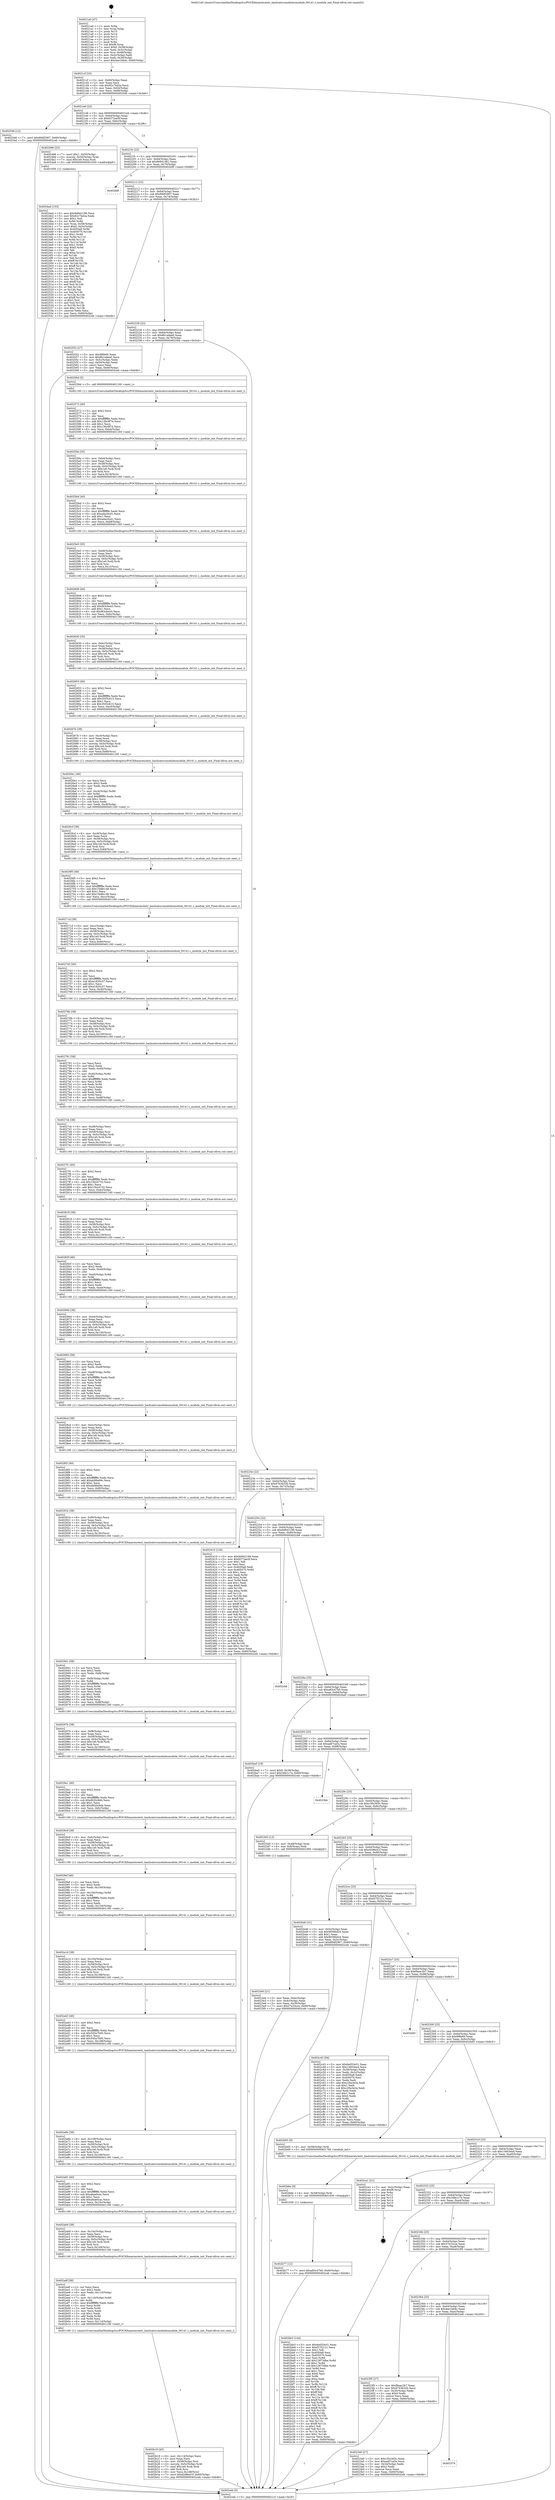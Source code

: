 digraph "0x4021a0" {
  label = "0x4021a0 (/mnt/c/Users/mathe/Desktop/tcc/POCII/binaries/extr_hashcatsrcmodulesmodule_00141.c_module_init_Final-ollvm.out::main(0))"
  labelloc = "t"
  node[shape=record]

  Entry [label="",width=0.3,height=0.3,shape=circle,fillcolor=black,style=filled]
  "0x4021cf" [label="{
     0x4021cf [23]\l
     | [instrs]\l
     &nbsp;&nbsp;0x4021cf \<+3\>: mov -0x60(%rbp),%eax\l
     &nbsp;&nbsp;0x4021d2 \<+2\>: mov %eax,%ecx\l
     &nbsp;&nbsp;0x4021d4 \<+6\>: sub $0x82c7bd2a,%ecx\l
     &nbsp;&nbsp;0x4021da \<+3\>: mov %eax,-0x64(%rbp)\l
     &nbsp;&nbsp;0x4021dd \<+3\>: mov %ecx,-0x68(%rbp)\l
     &nbsp;&nbsp;0x4021e0 \<+6\>: je 0000000000402546 \<main+0x3a6\>\l
  }"]
  "0x402546" [label="{
     0x402546 [12]\l
     | [instrs]\l
     &nbsp;&nbsp;0x402546 \<+7\>: movl $0x89df2907,-0x60(%rbp)\l
     &nbsp;&nbsp;0x40254d \<+5\>: jmp 0000000000402ceb \<main+0xb4b\>\l
  }"]
  "0x4021e6" [label="{
     0x4021e6 [22]\l
     | [instrs]\l
     &nbsp;&nbsp;0x4021e6 \<+5\>: jmp 00000000004021eb \<main+0x4b\>\l
     &nbsp;&nbsp;0x4021eb \<+3\>: mov -0x64(%rbp),%eax\l
     &nbsp;&nbsp;0x4021ee \<+5\>: sub $0x8372ee5f,%eax\l
     &nbsp;&nbsp;0x4021f3 \<+3\>: mov %eax,-0x6c(%rbp)\l
     &nbsp;&nbsp;0x4021f6 \<+6\>: je 0000000000402496 \<main+0x2f6\>\l
  }"]
  Exit [label="",width=0.3,height=0.3,shape=circle,fillcolor=black,style=filled,peripheries=2]
  "0x402496" [label="{
     0x402496 [23]\l
     | [instrs]\l
     &nbsp;&nbsp;0x402496 \<+7\>: movl $0x1,-0x50(%rbp)\l
     &nbsp;&nbsp;0x40249d \<+4\>: movslq -0x50(%rbp),%rax\l
     &nbsp;&nbsp;0x4024a1 \<+7\>: imul $0x1e0,%rax,%rdi\l
     &nbsp;&nbsp;0x4024a8 \<+5\>: call 0000000000401050 \<malloc@plt\>\l
     | [calls]\l
     &nbsp;&nbsp;0x401050 \{1\} (unknown)\l
  }"]
  "0x4021fc" [label="{
     0x4021fc [22]\l
     | [instrs]\l
     &nbsp;&nbsp;0x4021fc \<+5\>: jmp 0000000000402201 \<main+0x61\>\l
     &nbsp;&nbsp;0x402201 \<+3\>: mov -0x64(%rbp),%eax\l
     &nbsp;&nbsp;0x402204 \<+5\>: sub $0x86941481,%eax\l
     &nbsp;&nbsp;0x402209 \<+3\>: mov %eax,-0x70(%rbp)\l
     &nbsp;&nbsp;0x40220c \<+6\>: je 0000000000402b8f \<main+0x9ef\>\l
  }"]
  "0x402b77" [label="{
     0x402b77 [12]\l
     | [instrs]\l
     &nbsp;&nbsp;0x402b77 \<+7\>: movl $0xa83c47b0,-0x60(%rbp)\l
     &nbsp;&nbsp;0x402b7e \<+5\>: jmp 0000000000402ceb \<main+0xb4b\>\l
  }"]
  "0x402b8f" [label="{
     0x402b8f\l
  }", style=dashed]
  "0x402212" [label="{
     0x402212 [22]\l
     | [instrs]\l
     &nbsp;&nbsp;0x402212 \<+5\>: jmp 0000000000402217 \<main+0x77\>\l
     &nbsp;&nbsp;0x402217 \<+3\>: mov -0x64(%rbp),%eax\l
     &nbsp;&nbsp;0x40221a \<+5\>: sub $0x89df2907,%eax\l
     &nbsp;&nbsp;0x40221f \<+3\>: mov %eax,-0x74(%rbp)\l
     &nbsp;&nbsp;0x402222 \<+6\>: je 0000000000402552 \<main+0x3b2\>\l
  }"]
  "0x402b6e" [label="{
     0x402b6e [9]\l
     | [instrs]\l
     &nbsp;&nbsp;0x402b6e \<+4\>: mov -0x58(%rbp),%rdi\l
     &nbsp;&nbsp;0x402b72 \<+5\>: call 0000000000401030 \<free@plt\>\l
     | [calls]\l
     &nbsp;&nbsp;0x401030 \{1\} (unknown)\l
  }"]
  "0x402552" [label="{
     0x402552 [27]\l
     | [instrs]\l
     &nbsp;&nbsp;0x402552 \<+5\>: mov $0x9f6b60,%eax\l
     &nbsp;&nbsp;0x402557 \<+5\>: mov $0x8b1edee6,%ecx\l
     &nbsp;&nbsp;0x40255c \<+3\>: mov -0x5c(%rbp),%edx\l
     &nbsp;&nbsp;0x40255f \<+3\>: cmp -0x50(%rbp),%edx\l
     &nbsp;&nbsp;0x402562 \<+3\>: cmovl %ecx,%eax\l
     &nbsp;&nbsp;0x402565 \<+3\>: mov %eax,-0x60(%rbp)\l
     &nbsp;&nbsp;0x402568 \<+5\>: jmp 0000000000402ceb \<main+0xb4b\>\l
  }"]
  "0x402228" [label="{
     0x402228 [22]\l
     | [instrs]\l
     &nbsp;&nbsp;0x402228 \<+5\>: jmp 000000000040222d \<main+0x8d\>\l
     &nbsp;&nbsp;0x40222d \<+3\>: mov -0x64(%rbp),%eax\l
     &nbsp;&nbsp;0x402230 \<+5\>: sub $0x8b1edee6,%eax\l
     &nbsp;&nbsp;0x402235 \<+3\>: mov %eax,-0x78(%rbp)\l
     &nbsp;&nbsp;0x402238 \<+6\>: je 000000000040256d \<main+0x3cd\>\l
  }"]
  "0x402b19" [label="{
     0x402b19 [45]\l
     | [instrs]\l
     &nbsp;&nbsp;0x402b19 \<+6\>: mov -0x114(%rbp),%ecx\l
     &nbsp;&nbsp;0x402b1f \<+3\>: imul %eax,%ecx\l
     &nbsp;&nbsp;0x402b22 \<+4\>: mov -0x58(%rbp),%rsi\l
     &nbsp;&nbsp;0x402b26 \<+4\>: movslq -0x5c(%rbp),%rdi\l
     &nbsp;&nbsp;0x402b2a \<+7\>: imul $0x1e0,%rdi,%rdi\l
     &nbsp;&nbsp;0x402b31 \<+3\>: add %rdi,%rsi\l
     &nbsp;&nbsp;0x402b34 \<+6\>: mov %ecx,0x1d8(%rsi)\l
     &nbsp;&nbsp;0x402b3a \<+7\>: movl $0xd2d8e41f,-0x60(%rbp)\l
     &nbsp;&nbsp;0x402b41 \<+5\>: jmp 0000000000402ceb \<main+0xb4b\>\l
  }"]
  "0x40256d" [label="{
     0x40256d [5]\l
     | [instrs]\l
     &nbsp;&nbsp;0x40256d \<+5\>: call 0000000000401160 \<next_i\>\l
     | [calls]\l
     &nbsp;&nbsp;0x401160 \{1\} (/mnt/c/Users/mathe/Desktop/tcc/POCII/binaries/extr_hashcatsrcmodulesmodule_00141.c_module_init_Final-ollvm.out::next_i)\l
  }"]
  "0x40223e" [label="{
     0x40223e [22]\l
     | [instrs]\l
     &nbsp;&nbsp;0x40223e \<+5\>: jmp 0000000000402243 \<main+0xa3\>\l
     &nbsp;&nbsp;0x402243 \<+3\>: mov -0x64(%rbp),%eax\l
     &nbsp;&nbsp;0x402246 \<+5\>: sub $0x9763b32b,%eax\l
     &nbsp;&nbsp;0x40224b \<+3\>: mov %eax,-0x7c(%rbp)\l
     &nbsp;&nbsp;0x40224e \<+6\>: je 0000000000402410 \<main+0x270\>\l
  }"]
  "0x402adf" [label="{
     0x402adf [58]\l
     | [instrs]\l
     &nbsp;&nbsp;0x402adf \<+2\>: xor %ecx,%ecx\l
     &nbsp;&nbsp;0x402ae1 \<+5\>: mov $0x2,%edx\l
     &nbsp;&nbsp;0x402ae6 \<+6\>: mov %edx,-0x110(%rbp)\l
     &nbsp;&nbsp;0x402aec \<+1\>: cltd\l
     &nbsp;&nbsp;0x402aed \<+7\>: mov -0x110(%rbp),%r8d\l
     &nbsp;&nbsp;0x402af4 \<+3\>: idiv %r8d\l
     &nbsp;&nbsp;0x402af7 \<+6\>: imul $0xfffffffe,%edx,%edx\l
     &nbsp;&nbsp;0x402afd \<+3\>: mov %ecx,%r9d\l
     &nbsp;&nbsp;0x402b00 \<+3\>: sub %edx,%r9d\l
     &nbsp;&nbsp;0x402b03 \<+2\>: mov %ecx,%edx\l
     &nbsp;&nbsp;0x402b05 \<+3\>: sub $0x1,%edx\l
     &nbsp;&nbsp;0x402b08 \<+3\>: add %edx,%r9d\l
     &nbsp;&nbsp;0x402b0b \<+3\>: sub %r9d,%ecx\l
     &nbsp;&nbsp;0x402b0e \<+6\>: mov %ecx,-0x114(%rbp)\l
     &nbsp;&nbsp;0x402b14 \<+5\>: call 0000000000401160 \<next_i\>\l
     | [calls]\l
     &nbsp;&nbsp;0x401160 \{1\} (/mnt/c/Users/mathe/Desktop/tcc/POCII/binaries/extr_hashcatsrcmodulesmodule_00141.c_module_init_Final-ollvm.out::next_i)\l
  }"]
  "0x402410" [label="{
     0x402410 [134]\l
     | [instrs]\l
     &nbsp;&nbsp;0x402410 \<+5\>: mov $0x9d942199,%eax\l
     &nbsp;&nbsp;0x402415 \<+5\>: mov $0x8372ee5f,%ecx\l
     &nbsp;&nbsp;0x40241a \<+2\>: mov $0x1,%dl\l
     &nbsp;&nbsp;0x40241c \<+2\>: xor %esi,%esi\l
     &nbsp;&nbsp;0x40241e \<+7\>: mov 0x4050a8,%edi\l
     &nbsp;&nbsp;0x402425 \<+8\>: mov 0x405070,%r8d\l
     &nbsp;&nbsp;0x40242d \<+3\>: sub $0x1,%esi\l
     &nbsp;&nbsp;0x402430 \<+3\>: mov %edi,%r9d\l
     &nbsp;&nbsp;0x402433 \<+3\>: add %esi,%r9d\l
     &nbsp;&nbsp;0x402436 \<+4\>: imul %r9d,%edi\l
     &nbsp;&nbsp;0x40243a \<+3\>: and $0x1,%edi\l
     &nbsp;&nbsp;0x40243d \<+3\>: cmp $0x0,%edi\l
     &nbsp;&nbsp;0x402440 \<+4\>: sete %r10b\l
     &nbsp;&nbsp;0x402444 \<+4\>: cmp $0xa,%r8d\l
     &nbsp;&nbsp;0x402448 \<+4\>: setl %r11b\l
     &nbsp;&nbsp;0x40244c \<+3\>: mov %r10b,%bl\l
     &nbsp;&nbsp;0x40244f \<+3\>: xor $0xff,%bl\l
     &nbsp;&nbsp;0x402452 \<+3\>: mov %r11b,%r14b\l
     &nbsp;&nbsp;0x402455 \<+4\>: xor $0xff,%r14b\l
     &nbsp;&nbsp;0x402459 \<+3\>: xor $0x0,%dl\l
     &nbsp;&nbsp;0x40245c \<+3\>: mov %bl,%r15b\l
     &nbsp;&nbsp;0x40245f \<+4\>: and $0x0,%r15b\l
     &nbsp;&nbsp;0x402463 \<+3\>: and %dl,%r10b\l
     &nbsp;&nbsp;0x402466 \<+3\>: mov %r14b,%r12b\l
     &nbsp;&nbsp;0x402469 \<+4\>: and $0x0,%r12b\l
     &nbsp;&nbsp;0x40246d \<+3\>: and %dl,%r11b\l
     &nbsp;&nbsp;0x402470 \<+3\>: or %r10b,%r15b\l
     &nbsp;&nbsp;0x402473 \<+3\>: or %r11b,%r12b\l
     &nbsp;&nbsp;0x402476 \<+3\>: xor %r12b,%r15b\l
     &nbsp;&nbsp;0x402479 \<+3\>: or %r14b,%bl\l
     &nbsp;&nbsp;0x40247c \<+3\>: xor $0xff,%bl\l
     &nbsp;&nbsp;0x40247f \<+3\>: or $0x0,%dl\l
     &nbsp;&nbsp;0x402482 \<+2\>: and %dl,%bl\l
     &nbsp;&nbsp;0x402484 \<+3\>: or %bl,%r15b\l
     &nbsp;&nbsp;0x402487 \<+4\>: test $0x1,%r15b\l
     &nbsp;&nbsp;0x40248b \<+3\>: cmovne %ecx,%eax\l
     &nbsp;&nbsp;0x40248e \<+3\>: mov %eax,-0x60(%rbp)\l
     &nbsp;&nbsp;0x402491 \<+5\>: jmp 0000000000402ceb \<main+0xb4b\>\l
  }"]
  "0x402254" [label="{
     0x402254 [22]\l
     | [instrs]\l
     &nbsp;&nbsp;0x402254 \<+5\>: jmp 0000000000402259 \<main+0xb9\>\l
     &nbsp;&nbsp;0x402259 \<+3\>: mov -0x64(%rbp),%eax\l
     &nbsp;&nbsp;0x40225c \<+5\>: sub $0x9d942199,%eax\l
     &nbsp;&nbsp;0x402261 \<+3\>: mov %eax,-0x80(%rbp)\l
     &nbsp;&nbsp;0x402264 \<+6\>: je 0000000000402cb6 \<main+0xb16\>\l
  }"]
  "0x402ab9" [label="{
     0x402ab9 [38]\l
     | [instrs]\l
     &nbsp;&nbsp;0x402ab9 \<+6\>: mov -0x10c(%rbp),%ecx\l
     &nbsp;&nbsp;0x402abf \<+3\>: imul %eax,%ecx\l
     &nbsp;&nbsp;0x402ac2 \<+4\>: mov -0x58(%rbp),%rsi\l
     &nbsp;&nbsp;0x402ac6 \<+4\>: movslq -0x5c(%rbp),%rdi\l
     &nbsp;&nbsp;0x402aca \<+7\>: imul $0x1e0,%rdi,%rdi\l
     &nbsp;&nbsp;0x402ad1 \<+3\>: add %rdi,%rsi\l
     &nbsp;&nbsp;0x402ad4 \<+6\>: mov %ecx,0x1d4(%rsi)\l
     &nbsp;&nbsp;0x402ada \<+5\>: call 0000000000401160 \<next_i\>\l
     | [calls]\l
     &nbsp;&nbsp;0x401160 \{1\} (/mnt/c/Users/mathe/Desktop/tcc/POCII/binaries/extr_hashcatsrcmodulesmodule_00141.c_module_init_Final-ollvm.out::next_i)\l
  }"]
  "0x402cb6" [label="{
     0x402cb6\l
  }", style=dashed]
  "0x40226a" [label="{
     0x40226a [25]\l
     | [instrs]\l
     &nbsp;&nbsp;0x40226a \<+5\>: jmp 000000000040226f \<main+0xcf\>\l
     &nbsp;&nbsp;0x40226f \<+3\>: mov -0x64(%rbp),%eax\l
     &nbsp;&nbsp;0x402272 \<+5\>: sub $0xa83c47b0,%eax\l
     &nbsp;&nbsp;0x402277 \<+6\>: mov %eax,-0x84(%rbp)\l
     &nbsp;&nbsp;0x40227d \<+6\>: je 0000000000402ba0 \<main+0xa00\>\l
  }"]
  "0x402a91" [label="{
     0x402a91 [40]\l
     | [instrs]\l
     &nbsp;&nbsp;0x402a91 \<+5\>: mov $0x2,%ecx\l
     &nbsp;&nbsp;0x402a96 \<+1\>: cltd\l
     &nbsp;&nbsp;0x402a97 \<+2\>: idiv %ecx\l
     &nbsp;&nbsp;0x402a99 \<+6\>: imul $0xfffffffe,%edx,%ecx\l
     &nbsp;&nbsp;0x402a9f \<+6\>: sub $0xa6ae0cac,%ecx\l
     &nbsp;&nbsp;0x402aa5 \<+3\>: add $0x1,%ecx\l
     &nbsp;&nbsp;0x402aa8 \<+6\>: add $0xa6ae0cac,%ecx\l
     &nbsp;&nbsp;0x402aae \<+6\>: mov %ecx,-0x10c(%rbp)\l
     &nbsp;&nbsp;0x402ab4 \<+5\>: call 0000000000401160 \<next_i\>\l
     | [calls]\l
     &nbsp;&nbsp;0x401160 \{1\} (/mnt/c/Users/mathe/Desktop/tcc/POCII/binaries/extr_hashcatsrcmodulesmodule_00141.c_module_init_Final-ollvm.out::next_i)\l
  }"]
  "0x402ba0" [label="{
     0x402ba0 [19]\l
     | [instrs]\l
     &nbsp;&nbsp;0x402ba0 \<+7\>: movl $0x0,-0x38(%rbp)\l
     &nbsp;&nbsp;0x402ba7 \<+7\>: movl $0x34fe1c7e,-0x60(%rbp)\l
     &nbsp;&nbsp;0x402bae \<+5\>: jmp 0000000000402ceb \<main+0xb4b\>\l
  }"]
  "0x402283" [label="{
     0x402283 [25]\l
     | [instrs]\l
     &nbsp;&nbsp;0x402283 \<+5\>: jmp 0000000000402288 \<main+0xe8\>\l
     &nbsp;&nbsp;0x402288 \<+3\>: mov -0x64(%rbp),%eax\l
     &nbsp;&nbsp;0x40228b \<+5\>: sub $0xaa87ca5a,%eax\l
     &nbsp;&nbsp;0x402290 \<+6\>: mov %eax,-0x88(%rbp)\l
     &nbsp;&nbsp;0x402296 \<+6\>: je 00000000004023bb \<main+0x21b\>\l
  }"]
  "0x402a6b" [label="{
     0x402a6b [38]\l
     | [instrs]\l
     &nbsp;&nbsp;0x402a6b \<+6\>: mov -0x108(%rbp),%ecx\l
     &nbsp;&nbsp;0x402a71 \<+3\>: imul %eax,%ecx\l
     &nbsp;&nbsp;0x402a74 \<+4\>: mov -0x58(%rbp),%rsi\l
     &nbsp;&nbsp;0x402a78 \<+4\>: movslq -0x5c(%rbp),%rdi\l
     &nbsp;&nbsp;0x402a7c \<+7\>: imul $0x1e0,%rdi,%rdi\l
     &nbsp;&nbsp;0x402a83 \<+3\>: add %rdi,%rsi\l
     &nbsp;&nbsp;0x402a86 \<+6\>: mov %ecx,0x1d0(%rsi)\l
     &nbsp;&nbsp;0x402a8c \<+5\>: call 0000000000401160 \<next_i\>\l
     | [calls]\l
     &nbsp;&nbsp;0x401160 \{1\} (/mnt/c/Users/mathe/Desktop/tcc/POCII/binaries/extr_hashcatsrcmodulesmodule_00141.c_module_init_Final-ollvm.out::next_i)\l
  }"]
  "0x4023bb" [label="{
     0x4023bb\l
  }", style=dashed]
  "0x40229c" [label="{
     0x40229c [25]\l
     | [instrs]\l
     &nbsp;&nbsp;0x40229c \<+5\>: jmp 00000000004022a1 \<main+0x101\>\l
     &nbsp;&nbsp;0x4022a1 \<+3\>: mov -0x64(%rbp),%eax\l
     &nbsp;&nbsp;0x4022a4 \<+5\>: sub $0xc30c365c,%eax\l
     &nbsp;&nbsp;0x4022a9 \<+6\>: mov %eax,-0x8c(%rbp)\l
     &nbsp;&nbsp;0x4022af \<+6\>: je 00000000004023d3 \<main+0x233\>\l
  }"]
  "0x402a43" [label="{
     0x402a43 [40]\l
     | [instrs]\l
     &nbsp;&nbsp;0x402a43 \<+5\>: mov $0x2,%ecx\l
     &nbsp;&nbsp;0x402a48 \<+1\>: cltd\l
     &nbsp;&nbsp;0x402a49 \<+2\>: idiv %ecx\l
     &nbsp;&nbsp;0x402a4b \<+6\>: imul $0xfffffffe,%edx,%ecx\l
     &nbsp;&nbsp;0x402a51 \<+6\>: sub $0x545a7b00,%ecx\l
     &nbsp;&nbsp;0x402a57 \<+3\>: add $0x1,%ecx\l
     &nbsp;&nbsp;0x402a5a \<+6\>: add $0x545a7b00,%ecx\l
     &nbsp;&nbsp;0x402a60 \<+6\>: mov %ecx,-0x108(%rbp)\l
     &nbsp;&nbsp;0x402a66 \<+5\>: call 0000000000401160 \<next_i\>\l
     | [calls]\l
     &nbsp;&nbsp;0x401160 \{1\} (/mnt/c/Users/mathe/Desktop/tcc/POCII/binaries/extr_hashcatsrcmodulesmodule_00141.c_module_init_Final-ollvm.out::next_i)\l
  }"]
  "0x4023d3" [label="{
     0x4023d3 [13]\l
     | [instrs]\l
     &nbsp;&nbsp;0x4023d3 \<+4\>: mov -0x48(%rbp),%rax\l
     &nbsp;&nbsp;0x4023d7 \<+4\>: mov 0x8(%rax),%rdi\l
     &nbsp;&nbsp;0x4023db \<+5\>: call 0000000000401060 \<atoi@plt\>\l
     | [calls]\l
     &nbsp;&nbsp;0x401060 \{1\} (unknown)\l
  }"]
  "0x4022b5" [label="{
     0x4022b5 [25]\l
     | [instrs]\l
     &nbsp;&nbsp;0x4022b5 \<+5\>: jmp 00000000004022ba \<main+0x11a\>\l
     &nbsp;&nbsp;0x4022ba \<+3\>: mov -0x64(%rbp),%eax\l
     &nbsp;&nbsp;0x4022bd \<+5\>: sub $0xd2d8e41f,%eax\l
     &nbsp;&nbsp;0x4022c2 \<+6\>: mov %eax,-0x90(%rbp)\l
     &nbsp;&nbsp;0x4022c8 \<+6\>: je 0000000000402b46 \<main+0x9a6\>\l
  }"]
  "0x402a1d" [label="{
     0x402a1d [38]\l
     | [instrs]\l
     &nbsp;&nbsp;0x402a1d \<+6\>: mov -0x104(%rbp),%ecx\l
     &nbsp;&nbsp;0x402a23 \<+3\>: imul %eax,%ecx\l
     &nbsp;&nbsp;0x402a26 \<+4\>: mov -0x58(%rbp),%rsi\l
     &nbsp;&nbsp;0x402a2a \<+4\>: movslq -0x5c(%rbp),%rdi\l
     &nbsp;&nbsp;0x402a2e \<+7\>: imul $0x1e0,%rdi,%rdi\l
     &nbsp;&nbsp;0x402a35 \<+3\>: add %rdi,%rsi\l
     &nbsp;&nbsp;0x402a38 \<+6\>: mov %ecx,0x198(%rsi)\l
     &nbsp;&nbsp;0x402a3e \<+5\>: call 0000000000401160 \<next_i\>\l
     | [calls]\l
     &nbsp;&nbsp;0x401160 \{1\} (/mnt/c/Users/mathe/Desktop/tcc/POCII/binaries/extr_hashcatsrcmodulesmodule_00141.c_module_init_Final-ollvm.out::next_i)\l
  }"]
  "0x402b46" [label="{
     0x402b46 [31]\l
     | [instrs]\l
     &nbsp;&nbsp;0x402b46 \<+3\>: mov -0x5c(%rbp),%eax\l
     &nbsp;&nbsp;0x402b49 \<+5\>: sub $0x9058bd24,%eax\l
     &nbsp;&nbsp;0x402b4e \<+3\>: add $0x1,%eax\l
     &nbsp;&nbsp;0x402b51 \<+5\>: add $0x9058bd24,%eax\l
     &nbsp;&nbsp;0x402b56 \<+3\>: mov %eax,-0x5c(%rbp)\l
     &nbsp;&nbsp;0x402b59 \<+7\>: movl $0x89df2907,-0x60(%rbp)\l
     &nbsp;&nbsp;0x402b60 \<+5\>: jmp 0000000000402ceb \<main+0xb4b\>\l
  }"]
  "0x4022ce" [label="{
     0x4022ce [25]\l
     | [instrs]\l
     &nbsp;&nbsp;0x4022ce \<+5\>: jmp 00000000004022d3 \<main+0x133\>\l
     &nbsp;&nbsp;0x4022d3 \<+3\>: mov -0x64(%rbp),%eax\l
     &nbsp;&nbsp;0x4022d6 \<+5\>: sub $0xf37f2121,%eax\l
     &nbsp;&nbsp;0x4022db \<+6\>: mov %eax,-0x94(%rbp)\l
     &nbsp;&nbsp;0x4022e1 \<+6\>: je 0000000000402c43 \<main+0xaa3\>\l
  }"]
  "0x4029ef" [label="{
     0x4029ef [46]\l
     | [instrs]\l
     &nbsp;&nbsp;0x4029ef \<+2\>: xor %ecx,%ecx\l
     &nbsp;&nbsp;0x4029f1 \<+5\>: mov $0x2,%edx\l
     &nbsp;&nbsp;0x4029f6 \<+6\>: mov %edx,-0x100(%rbp)\l
     &nbsp;&nbsp;0x4029fc \<+1\>: cltd\l
     &nbsp;&nbsp;0x4029fd \<+7\>: mov -0x100(%rbp),%r8d\l
     &nbsp;&nbsp;0x402a04 \<+3\>: idiv %r8d\l
     &nbsp;&nbsp;0x402a07 \<+6\>: imul $0xfffffffe,%edx,%edx\l
     &nbsp;&nbsp;0x402a0d \<+3\>: sub $0x1,%ecx\l
     &nbsp;&nbsp;0x402a10 \<+2\>: sub %ecx,%edx\l
     &nbsp;&nbsp;0x402a12 \<+6\>: mov %edx,-0x104(%rbp)\l
     &nbsp;&nbsp;0x402a18 \<+5\>: call 0000000000401160 \<next_i\>\l
     | [calls]\l
     &nbsp;&nbsp;0x401160 \{1\} (/mnt/c/Users/mathe/Desktop/tcc/POCII/binaries/extr_hashcatsrcmodulesmodule_00141.c_module_init_Final-ollvm.out::next_i)\l
  }"]
  "0x402c43" [label="{
     0x402c43 [94]\l
     | [instrs]\l
     &nbsp;&nbsp;0x402c43 \<+5\>: mov $0x6e053e51,%eax\l
     &nbsp;&nbsp;0x402c48 \<+5\>: mov $0x13603ea4,%ecx\l
     &nbsp;&nbsp;0x402c4d \<+3\>: mov -0x38(%rbp),%edx\l
     &nbsp;&nbsp;0x402c50 \<+3\>: mov %edx,-0x2c(%rbp)\l
     &nbsp;&nbsp;0x402c53 \<+7\>: mov 0x4050a8,%edx\l
     &nbsp;&nbsp;0x402c5a \<+7\>: mov 0x405070,%esi\l
     &nbsp;&nbsp;0x402c61 \<+2\>: mov %edx,%edi\l
     &nbsp;&nbsp;0x402c63 \<+6\>: add $0xc29a3e3a,%edi\l
     &nbsp;&nbsp;0x402c69 \<+3\>: sub $0x1,%edi\l
     &nbsp;&nbsp;0x402c6c \<+6\>: sub $0xc29a3e3a,%edi\l
     &nbsp;&nbsp;0x402c72 \<+3\>: imul %edi,%edx\l
     &nbsp;&nbsp;0x402c75 \<+3\>: and $0x1,%edx\l
     &nbsp;&nbsp;0x402c78 \<+3\>: cmp $0x0,%edx\l
     &nbsp;&nbsp;0x402c7b \<+4\>: sete %r8b\l
     &nbsp;&nbsp;0x402c7f \<+3\>: cmp $0xa,%esi\l
     &nbsp;&nbsp;0x402c82 \<+4\>: setl %r9b\l
     &nbsp;&nbsp;0x402c86 \<+3\>: mov %r8b,%r10b\l
     &nbsp;&nbsp;0x402c89 \<+3\>: and %r9b,%r10b\l
     &nbsp;&nbsp;0x402c8c \<+3\>: xor %r9b,%r8b\l
     &nbsp;&nbsp;0x402c8f \<+3\>: or %r8b,%r10b\l
     &nbsp;&nbsp;0x402c92 \<+4\>: test $0x1,%r10b\l
     &nbsp;&nbsp;0x402c96 \<+3\>: cmovne %ecx,%eax\l
     &nbsp;&nbsp;0x402c99 \<+3\>: mov %eax,-0x60(%rbp)\l
     &nbsp;&nbsp;0x402c9c \<+5\>: jmp 0000000000402ceb \<main+0xb4b\>\l
  }"]
  "0x4022e7" [label="{
     0x4022e7 [25]\l
     | [instrs]\l
     &nbsp;&nbsp;0x4022e7 \<+5\>: jmp 00000000004022ec \<main+0x14c\>\l
     &nbsp;&nbsp;0x4022ec \<+3\>: mov -0x64(%rbp),%eax\l
     &nbsp;&nbsp;0x4022ef \<+5\>: sub $0xf9aac2b7,%eax\l
     &nbsp;&nbsp;0x4022f4 \<+6\>: mov %eax,-0x98(%rbp)\l
     &nbsp;&nbsp;0x4022fa \<+6\>: je 0000000000402b83 \<main+0x9e3\>\l
  }"]
  "0x4029c9" [label="{
     0x4029c9 [38]\l
     | [instrs]\l
     &nbsp;&nbsp;0x4029c9 \<+6\>: mov -0xfc(%rbp),%ecx\l
     &nbsp;&nbsp;0x4029cf \<+3\>: imul %eax,%ecx\l
     &nbsp;&nbsp;0x4029d2 \<+4\>: mov -0x58(%rbp),%rsi\l
     &nbsp;&nbsp;0x4029d6 \<+4\>: movslq -0x5c(%rbp),%rdi\l
     &nbsp;&nbsp;0x4029da \<+7\>: imul $0x1e0,%rdi,%rdi\l
     &nbsp;&nbsp;0x4029e1 \<+3\>: add %rdi,%rsi\l
     &nbsp;&nbsp;0x4029e4 \<+6\>: mov %ecx,0x194(%rsi)\l
     &nbsp;&nbsp;0x4029ea \<+5\>: call 0000000000401160 \<next_i\>\l
     | [calls]\l
     &nbsp;&nbsp;0x401160 \{1\} (/mnt/c/Users/mathe/Desktop/tcc/POCII/binaries/extr_hashcatsrcmodulesmodule_00141.c_module_init_Final-ollvm.out::next_i)\l
  }"]
  "0x402b83" [label="{
     0x402b83\l
  }", style=dashed]
  "0x402300" [label="{
     0x402300 [25]\l
     | [instrs]\l
     &nbsp;&nbsp;0x402300 \<+5\>: jmp 0000000000402305 \<main+0x165\>\l
     &nbsp;&nbsp;0x402305 \<+3\>: mov -0x64(%rbp),%eax\l
     &nbsp;&nbsp;0x402308 \<+5\>: sub $0x9f6b60,%eax\l
     &nbsp;&nbsp;0x40230d \<+6\>: mov %eax,-0x9c(%rbp)\l
     &nbsp;&nbsp;0x402313 \<+6\>: je 0000000000402b65 \<main+0x9c5\>\l
  }"]
  "0x4029a1" [label="{
     0x4029a1 [40]\l
     | [instrs]\l
     &nbsp;&nbsp;0x4029a1 \<+5\>: mov $0x2,%ecx\l
     &nbsp;&nbsp;0x4029a6 \<+1\>: cltd\l
     &nbsp;&nbsp;0x4029a7 \<+2\>: idiv %ecx\l
     &nbsp;&nbsp;0x4029a9 \<+6\>: imul $0xfffffffe,%edx,%ecx\l
     &nbsp;&nbsp;0x4029af \<+6\>: sub $0xd620c9d4,%ecx\l
     &nbsp;&nbsp;0x4029b5 \<+3\>: add $0x1,%ecx\l
     &nbsp;&nbsp;0x4029b8 \<+6\>: add $0xd620c9d4,%ecx\l
     &nbsp;&nbsp;0x4029be \<+6\>: mov %ecx,-0xfc(%rbp)\l
     &nbsp;&nbsp;0x4029c4 \<+5\>: call 0000000000401160 \<next_i\>\l
     | [calls]\l
     &nbsp;&nbsp;0x401160 \{1\} (/mnt/c/Users/mathe/Desktop/tcc/POCII/binaries/extr_hashcatsrcmodulesmodule_00141.c_module_init_Final-ollvm.out::next_i)\l
  }"]
  "0x402b65" [label="{
     0x402b65 [9]\l
     | [instrs]\l
     &nbsp;&nbsp;0x402b65 \<+4\>: mov -0x58(%rbp),%rdi\l
     &nbsp;&nbsp;0x402b69 \<+5\>: call 0000000000401760 \<module_init\>\l
     | [calls]\l
     &nbsp;&nbsp;0x401760 \{1\} (/mnt/c/Users/mathe/Desktop/tcc/POCII/binaries/extr_hashcatsrcmodulesmodule_00141.c_module_init_Final-ollvm.out::module_init)\l
  }"]
  "0x402319" [label="{
     0x402319 [25]\l
     | [instrs]\l
     &nbsp;&nbsp;0x402319 \<+5\>: jmp 000000000040231e \<main+0x17e\>\l
     &nbsp;&nbsp;0x40231e \<+3\>: mov -0x64(%rbp),%eax\l
     &nbsp;&nbsp;0x402321 \<+5\>: sub $0x13603ea4,%eax\l
     &nbsp;&nbsp;0x402326 \<+6\>: mov %eax,-0xa0(%rbp)\l
     &nbsp;&nbsp;0x40232c \<+6\>: je 0000000000402ca1 \<main+0xb01\>\l
  }"]
  "0x40297b" [label="{
     0x40297b [38]\l
     | [instrs]\l
     &nbsp;&nbsp;0x40297b \<+6\>: mov -0xf8(%rbp),%ecx\l
     &nbsp;&nbsp;0x402981 \<+3\>: imul %eax,%ecx\l
     &nbsp;&nbsp;0x402984 \<+4\>: mov -0x58(%rbp),%rsi\l
     &nbsp;&nbsp;0x402988 \<+4\>: movslq -0x5c(%rbp),%rdi\l
     &nbsp;&nbsp;0x40298c \<+7\>: imul $0x1e0,%rdi,%rdi\l
     &nbsp;&nbsp;0x402993 \<+3\>: add %rdi,%rsi\l
     &nbsp;&nbsp;0x402996 \<+6\>: mov %ecx,0x190(%rsi)\l
     &nbsp;&nbsp;0x40299c \<+5\>: call 0000000000401160 \<next_i\>\l
     | [calls]\l
     &nbsp;&nbsp;0x401160 \{1\} (/mnt/c/Users/mathe/Desktop/tcc/POCII/binaries/extr_hashcatsrcmodulesmodule_00141.c_module_init_Final-ollvm.out::next_i)\l
  }"]
  "0x402ca1" [label="{
     0x402ca1 [21]\l
     | [instrs]\l
     &nbsp;&nbsp;0x402ca1 \<+3\>: mov -0x2c(%rbp),%eax\l
     &nbsp;&nbsp;0x402ca4 \<+7\>: add $0xf8,%rsp\l
     &nbsp;&nbsp;0x402cab \<+1\>: pop %rbx\l
     &nbsp;&nbsp;0x402cac \<+2\>: pop %r12\l
     &nbsp;&nbsp;0x402cae \<+2\>: pop %r13\l
     &nbsp;&nbsp;0x402cb0 \<+2\>: pop %r14\l
     &nbsp;&nbsp;0x402cb2 \<+2\>: pop %r15\l
     &nbsp;&nbsp;0x402cb4 \<+1\>: pop %rbp\l
     &nbsp;&nbsp;0x402cb5 \<+1\>: ret\l
  }"]
  "0x402332" [label="{
     0x402332 [25]\l
     | [instrs]\l
     &nbsp;&nbsp;0x402332 \<+5\>: jmp 0000000000402337 \<main+0x197\>\l
     &nbsp;&nbsp;0x402337 \<+3\>: mov -0x64(%rbp),%eax\l
     &nbsp;&nbsp;0x40233a \<+5\>: sub $0x34fe1c7e,%eax\l
     &nbsp;&nbsp;0x40233f \<+6\>: mov %eax,-0xa4(%rbp)\l
     &nbsp;&nbsp;0x402345 \<+6\>: je 0000000000402bb3 \<main+0xa13\>\l
  }"]
  "0x402941" [label="{
     0x402941 [58]\l
     | [instrs]\l
     &nbsp;&nbsp;0x402941 \<+2\>: xor %ecx,%ecx\l
     &nbsp;&nbsp;0x402943 \<+5\>: mov $0x2,%edx\l
     &nbsp;&nbsp;0x402948 \<+6\>: mov %edx,-0xf4(%rbp)\l
     &nbsp;&nbsp;0x40294e \<+1\>: cltd\l
     &nbsp;&nbsp;0x40294f \<+7\>: mov -0xf4(%rbp),%r8d\l
     &nbsp;&nbsp;0x402956 \<+3\>: idiv %r8d\l
     &nbsp;&nbsp;0x402959 \<+6\>: imul $0xfffffffe,%edx,%edx\l
     &nbsp;&nbsp;0x40295f \<+3\>: mov %ecx,%r9d\l
     &nbsp;&nbsp;0x402962 \<+3\>: sub %edx,%r9d\l
     &nbsp;&nbsp;0x402965 \<+2\>: mov %ecx,%edx\l
     &nbsp;&nbsp;0x402967 \<+3\>: sub $0x1,%edx\l
     &nbsp;&nbsp;0x40296a \<+3\>: add %edx,%r9d\l
     &nbsp;&nbsp;0x40296d \<+3\>: sub %r9d,%ecx\l
     &nbsp;&nbsp;0x402970 \<+6\>: mov %ecx,-0xf8(%rbp)\l
     &nbsp;&nbsp;0x402976 \<+5\>: call 0000000000401160 \<next_i\>\l
     | [calls]\l
     &nbsp;&nbsp;0x401160 \{1\} (/mnt/c/Users/mathe/Desktop/tcc/POCII/binaries/extr_hashcatsrcmodulesmodule_00141.c_module_init_Final-ollvm.out::next_i)\l
  }"]
  "0x402bb3" [label="{
     0x402bb3 [144]\l
     | [instrs]\l
     &nbsp;&nbsp;0x402bb3 \<+5\>: mov $0x6e053e51,%eax\l
     &nbsp;&nbsp;0x402bb8 \<+5\>: mov $0xf37f2121,%ecx\l
     &nbsp;&nbsp;0x402bbd \<+2\>: mov $0x1,%dl\l
     &nbsp;&nbsp;0x402bbf \<+7\>: mov 0x4050a8,%esi\l
     &nbsp;&nbsp;0x402bc6 \<+7\>: mov 0x405070,%edi\l
     &nbsp;&nbsp;0x402bcd \<+3\>: mov %esi,%r8d\l
     &nbsp;&nbsp;0x402bd0 \<+7\>: add $0x12873dbe,%r8d\l
     &nbsp;&nbsp;0x402bd7 \<+4\>: sub $0x1,%r8d\l
     &nbsp;&nbsp;0x402bdb \<+7\>: sub $0x12873dbe,%r8d\l
     &nbsp;&nbsp;0x402be2 \<+4\>: imul %r8d,%esi\l
     &nbsp;&nbsp;0x402be6 \<+3\>: and $0x1,%esi\l
     &nbsp;&nbsp;0x402be9 \<+3\>: cmp $0x0,%esi\l
     &nbsp;&nbsp;0x402bec \<+4\>: sete %r9b\l
     &nbsp;&nbsp;0x402bf0 \<+3\>: cmp $0xa,%edi\l
     &nbsp;&nbsp;0x402bf3 \<+4\>: setl %r10b\l
     &nbsp;&nbsp;0x402bf7 \<+3\>: mov %r9b,%r11b\l
     &nbsp;&nbsp;0x402bfa \<+4\>: xor $0xff,%r11b\l
     &nbsp;&nbsp;0x402bfe \<+3\>: mov %r10b,%bl\l
     &nbsp;&nbsp;0x402c01 \<+3\>: xor $0xff,%bl\l
     &nbsp;&nbsp;0x402c04 \<+3\>: xor $0x1,%dl\l
     &nbsp;&nbsp;0x402c07 \<+3\>: mov %r11b,%r14b\l
     &nbsp;&nbsp;0x402c0a \<+4\>: and $0xff,%r14b\l
     &nbsp;&nbsp;0x402c0e \<+3\>: and %dl,%r9b\l
     &nbsp;&nbsp;0x402c11 \<+3\>: mov %bl,%r15b\l
     &nbsp;&nbsp;0x402c14 \<+4\>: and $0xff,%r15b\l
     &nbsp;&nbsp;0x402c18 \<+3\>: and %dl,%r10b\l
     &nbsp;&nbsp;0x402c1b \<+3\>: or %r9b,%r14b\l
     &nbsp;&nbsp;0x402c1e \<+3\>: or %r10b,%r15b\l
     &nbsp;&nbsp;0x402c21 \<+3\>: xor %r15b,%r14b\l
     &nbsp;&nbsp;0x402c24 \<+3\>: or %bl,%r11b\l
     &nbsp;&nbsp;0x402c27 \<+4\>: xor $0xff,%r11b\l
     &nbsp;&nbsp;0x402c2b \<+3\>: or $0x1,%dl\l
     &nbsp;&nbsp;0x402c2e \<+3\>: and %dl,%r11b\l
     &nbsp;&nbsp;0x402c31 \<+3\>: or %r11b,%r14b\l
     &nbsp;&nbsp;0x402c34 \<+4\>: test $0x1,%r14b\l
     &nbsp;&nbsp;0x402c38 \<+3\>: cmovne %ecx,%eax\l
     &nbsp;&nbsp;0x402c3b \<+3\>: mov %eax,-0x60(%rbp)\l
     &nbsp;&nbsp;0x402c3e \<+5\>: jmp 0000000000402ceb \<main+0xb4b\>\l
  }"]
  "0x40234b" [label="{
     0x40234b [25]\l
     | [instrs]\l
     &nbsp;&nbsp;0x40234b \<+5\>: jmp 0000000000402350 \<main+0x1b0\>\l
     &nbsp;&nbsp;0x402350 \<+3\>: mov -0x64(%rbp),%eax\l
     &nbsp;&nbsp;0x402353 \<+5\>: sub $0x37e33cce,%eax\l
     &nbsp;&nbsp;0x402358 \<+6\>: mov %eax,-0xa8(%rbp)\l
     &nbsp;&nbsp;0x40235e \<+6\>: je 00000000004023f5 \<main+0x255\>\l
  }"]
  "0x40291b" [label="{
     0x40291b [38]\l
     | [instrs]\l
     &nbsp;&nbsp;0x40291b \<+6\>: mov -0xf0(%rbp),%ecx\l
     &nbsp;&nbsp;0x402921 \<+3\>: imul %eax,%ecx\l
     &nbsp;&nbsp;0x402924 \<+4\>: mov -0x58(%rbp),%rsi\l
     &nbsp;&nbsp;0x402928 \<+4\>: movslq -0x5c(%rbp),%rdi\l
     &nbsp;&nbsp;0x40292c \<+7\>: imul $0x1e0,%rdi,%rdi\l
     &nbsp;&nbsp;0x402933 \<+3\>: add %rdi,%rsi\l
     &nbsp;&nbsp;0x402936 \<+6\>: mov %ecx,0x18c(%rsi)\l
     &nbsp;&nbsp;0x40293c \<+5\>: call 0000000000401160 \<next_i\>\l
     | [calls]\l
     &nbsp;&nbsp;0x401160 \{1\} (/mnt/c/Users/mathe/Desktop/tcc/POCII/binaries/extr_hashcatsrcmodulesmodule_00141.c_module_init_Final-ollvm.out::next_i)\l
  }"]
  "0x4023f5" [label="{
     0x4023f5 [27]\l
     | [instrs]\l
     &nbsp;&nbsp;0x4023f5 \<+5\>: mov $0xf9aac2b7,%eax\l
     &nbsp;&nbsp;0x4023fa \<+5\>: mov $0x9763b32b,%ecx\l
     &nbsp;&nbsp;0x4023ff \<+3\>: mov -0x30(%rbp),%edx\l
     &nbsp;&nbsp;0x402402 \<+3\>: cmp $0x0,%edx\l
     &nbsp;&nbsp;0x402405 \<+3\>: cmove %ecx,%eax\l
     &nbsp;&nbsp;0x402408 \<+3\>: mov %eax,-0x60(%rbp)\l
     &nbsp;&nbsp;0x40240b \<+5\>: jmp 0000000000402ceb \<main+0xb4b\>\l
  }"]
  "0x402364" [label="{
     0x402364 [25]\l
     | [instrs]\l
     &nbsp;&nbsp;0x402364 \<+5\>: jmp 0000000000402369 \<main+0x1c9\>\l
     &nbsp;&nbsp;0x402369 \<+3\>: mov -0x64(%rbp),%eax\l
     &nbsp;&nbsp;0x40236c \<+5\>: sub $0x4ee1bbdc,%eax\l
     &nbsp;&nbsp;0x402371 \<+6\>: mov %eax,-0xac(%rbp)\l
     &nbsp;&nbsp;0x402377 \<+6\>: je 00000000004023a0 \<main+0x200\>\l
  }"]
  "0x4028f3" [label="{
     0x4028f3 [40]\l
     | [instrs]\l
     &nbsp;&nbsp;0x4028f3 \<+5\>: mov $0x2,%ecx\l
     &nbsp;&nbsp;0x4028f8 \<+1\>: cltd\l
     &nbsp;&nbsp;0x4028f9 \<+2\>: idiv %ecx\l
     &nbsp;&nbsp;0x4028fb \<+6\>: imul $0xfffffffe,%edx,%ecx\l
     &nbsp;&nbsp;0x402901 \<+6\>: add $0xab98a69c,%ecx\l
     &nbsp;&nbsp;0x402907 \<+3\>: add $0x1,%ecx\l
     &nbsp;&nbsp;0x40290a \<+6\>: sub $0xab98a69c,%ecx\l
     &nbsp;&nbsp;0x402910 \<+6\>: mov %ecx,-0xf0(%rbp)\l
     &nbsp;&nbsp;0x402916 \<+5\>: call 0000000000401160 \<next_i\>\l
     | [calls]\l
     &nbsp;&nbsp;0x401160 \{1\} (/mnt/c/Users/mathe/Desktop/tcc/POCII/binaries/extr_hashcatsrcmodulesmodule_00141.c_module_init_Final-ollvm.out::next_i)\l
  }"]
  "0x4023a0" [label="{
     0x4023a0 [27]\l
     | [instrs]\l
     &nbsp;&nbsp;0x4023a0 \<+5\>: mov $0xc30c365c,%eax\l
     &nbsp;&nbsp;0x4023a5 \<+5\>: mov $0xaa87ca5a,%ecx\l
     &nbsp;&nbsp;0x4023aa \<+3\>: mov -0x34(%rbp),%edx\l
     &nbsp;&nbsp;0x4023ad \<+3\>: cmp $0x2,%edx\l
     &nbsp;&nbsp;0x4023b0 \<+3\>: cmovne %ecx,%eax\l
     &nbsp;&nbsp;0x4023b3 \<+3\>: mov %eax,-0x60(%rbp)\l
     &nbsp;&nbsp;0x4023b6 \<+5\>: jmp 0000000000402ceb \<main+0xb4b\>\l
  }"]
  "0x40237d" [label="{
     0x40237d\l
  }", style=dashed]
  "0x402ceb" [label="{
     0x402ceb [5]\l
     | [instrs]\l
     &nbsp;&nbsp;0x402ceb \<+5\>: jmp 00000000004021cf \<main+0x2f\>\l
  }"]
  "0x4021a0" [label="{
     0x4021a0 [47]\l
     | [instrs]\l
     &nbsp;&nbsp;0x4021a0 \<+1\>: push %rbp\l
     &nbsp;&nbsp;0x4021a1 \<+3\>: mov %rsp,%rbp\l
     &nbsp;&nbsp;0x4021a4 \<+2\>: push %r15\l
     &nbsp;&nbsp;0x4021a6 \<+2\>: push %r14\l
     &nbsp;&nbsp;0x4021a8 \<+2\>: push %r13\l
     &nbsp;&nbsp;0x4021aa \<+2\>: push %r12\l
     &nbsp;&nbsp;0x4021ac \<+1\>: push %rbx\l
     &nbsp;&nbsp;0x4021ad \<+7\>: sub $0xf8,%rsp\l
     &nbsp;&nbsp;0x4021b4 \<+7\>: movl $0x0,-0x38(%rbp)\l
     &nbsp;&nbsp;0x4021bb \<+3\>: mov %edi,-0x3c(%rbp)\l
     &nbsp;&nbsp;0x4021be \<+4\>: mov %rsi,-0x48(%rbp)\l
     &nbsp;&nbsp;0x4021c2 \<+3\>: mov -0x3c(%rbp),%edi\l
     &nbsp;&nbsp;0x4021c5 \<+3\>: mov %edi,-0x34(%rbp)\l
     &nbsp;&nbsp;0x4021c8 \<+7\>: movl $0x4ee1bbdc,-0x60(%rbp)\l
  }"]
  "0x4023e0" [label="{
     0x4023e0 [21]\l
     | [instrs]\l
     &nbsp;&nbsp;0x4023e0 \<+3\>: mov %eax,-0x4c(%rbp)\l
     &nbsp;&nbsp;0x4023e3 \<+3\>: mov -0x4c(%rbp),%eax\l
     &nbsp;&nbsp;0x4023e6 \<+3\>: mov %eax,-0x30(%rbp)\l
     &nbsp;&nbsp;0x4023e9 \<+7\>: movl $0x37e33cce,-0x60(%rbp)\l
     &nbsp;&nbsp;0x4023f0 \<+5\>: jmp 0000000000402ceb \<main+0xb4b\>\l
  }"]
  "0x4024ad" [label="{
     0x4024ad [153]\l
     | [instrs]\l
     &nbsp;&nbsp;0x4024ad \<+5\>: mov $0x9d942199,%ecx\l
     &nbsp;&nbsp;0x4024b2 \<+5\>: mov $0x82c7bd2a,%edx\l
     &nbsp;&nbsp;0x4024b7 \<+3\>: mov $0x1,%sil\l
     &nbsp;&nbsp;0x4024ba \<+3\>: xor %r8d,%r8d\l
     &nbsp;&nbsp;0x4024bd \<+4\>: mov %rax,-0x58(%rbp)\l
     &nbsp;&nbsp;0x4024c1 \<+7\>: movl $0x0,-0x5c(%rbp)\l
     &nbsp;&nbsp;0x4024c8 \<+8\>: mov 0x4050a8,%r9d\l
     &nbsp;&nbsp;0x4024d0 \<+8\>: mov 0x405070,%r10d\l
     &nbsp;&nbsp;0x4024d8 \<+4\>: sub $0x1,%r8d\l
     &nbsp;&nbsp;0x4024dc \<+3\>: mov %r9d,%r11d\l
     &nbsp;&nbsp;0x4024df \<+3\>: add %r8d,%r11d\l
     &nbsp;&nbsp;0x4024e2 \<+4\>: imul %r11d,%r9d\l
     &nbsp;&nbsp;0x4024e6 \<+4\>: and $0x1,%r9d\l
     &nbsp;&nbsp;0x4024ea \<+4\>: cmp $0x0,%r9d\l
     &nbsp;&nbsp;0x4024ee \<+3\>: sete %bl\l
     &nbsp;&nbsp;0x4024f1 \<+4\>: cmp $0xa,%r10d\l
     &nbsp;&nbsp;0x4024f5 \<+4\>: setl %r14b\l
     &nbsp;&nbsp;0x4024f9 \<+3\>: mov %bl,%r15b\l
     &nbsp;&nbsp;0x4024fc \<+4\>: xor $0xff,%r15b\l
     &nbsp;&nbsp;0x402500 \<+3\>: mov %r14b,%r12b\l
     &nbsp;&nbsp;0x402503 \<+4\>: xor $0xff,%r12b\l
     &nbsp;&nbsp;0x402507 \<+4\>: xor $0x1,%sil\l
     &nbsp;&nbsp;0x40250b \<+3\>: mov %r15b,%r13b\l
     &nbsp;&nbsp;0x40250e \<+4\>: and $0xff,%r13b\l
     &nbsp;&nbsp;0x402512 \<+3\>: and %sil,%bl\l
     &nbsp;&nbsp;0x402515 \<+3\>: mov %r12b,%al\l
     &nbsp;&nbsp;0x402518 \<+2\>: and $0xff,%al\l
     &nbsp;&nbsp;0x40251a \<+3\>: and %sil,%r14b\l
     &nbsp;&nbsp;0x40251d \<+3\>: or %bl,%r13b\l
     &nbsp;&nbsp;0x402520 \<+3\>: or %r14b,%al\l
     &nbsp;&nbsp;0x402523 \<+3\>: xor %al,%r13b\l
     &nbsp;&nbsp;0x402526 \<+3\>: or %r12b,%r15b\l
     &nbsp;&nbsp;0x402529 \<+4\>: xor $0xff,%r15b\l
     &nbsp;&nbsp;0x40252d \<+4\>: or $0x1,%sil\l
     &nbsp;&nbsp;0x402531 \<+3\>: and %sil,%r15b\l
     &nbsp;&nbsp;0x402534 \<+3\>: or %r15b,%r13b\l
     &nbsp;&nbsp;0x402537 \<+4\>: test $0x1,%r13b\l
     &nbsp;&nbsp;0x40253b \<+3\>: cmovne %edx,%ecx\l
     &nbsp;&nbsp;0x40253e \<+3\>: mov %ecx,-0x60(%rbp)\l
     &nbsp;&nbsp;0x402541 \<+5\>: jmp 0000000000402ceb \<main+0xb4b\>\l
  }"]
  "0x402572" [label="{
     0x402572 [40]\l
     | [instrs]\l
     &nbsp;&nbsp;0x402572 \<+5\>: mov $0x2,%ecx\l
     &nbsp;&nbsp;0x402577 \<+1\>: cltd\l
     &nbsp;&nbsp;0x402578 \<+2\>: idiv %ecx\l
     &nbsp;&nbsp;0x40257a \<+6\>: imul $0xfffffffe,%edx,%ecx\l
     &nbsp;&nbsp;0x402580 \<+6\>: add $0x136c9f7d,%ecx\l
     &nbsp;&nbsp;0x402586 \<+3\>: add $0x1,%ecx\l
     &nbsp;&nbsp;0x402589 \<+6\>: sub $0x136c9f7d,%ecx\l
     &nbsp;&nbsp;0x40258f \<+6\>: mov %ecx,-0xb4(%rbp)\l
     &nbsp;&nbsp;0x402595 \<+5\>: call 0000000000401160 \<next_i\>\l
     | [calls]\l
     &nbsp;&nbsp;0x401160 \{1\} (/mnt/c/Users/mathe/Desktop/tcc/POCII/binaries/extr_hashcatsrcmodulesmodule_00141.c_module_init_Final-ollvm.out::next_i)\l
  }"]
  "0x40259a" [label="{
     0x40259a [35]\l
     | [instrs]\l
     &nbsp;&nbsp;0x40259a \<+6\>: mov -0xb4(%rbp),%ecx\l
     &nbsp;&nbsp;0x4025a0 \<+3\>: imul %eax,%ecx\l
     &nbsp;&nbsp;0x4025a3 \<+4\>: mov -0x58(%rbp),%rsi\l
     &nbsp;&nbsp;0x4025a7 \<+4\>: movslq -0x5c(%rbp),%rdi\l
     &nbsp;&nbsp;0x4025ab \<+7\>: imul $0x1e0,%rdi,%rdi\l
     &nbsp;&nbsp;0x4025b2 \<+3\>: add %rdi,%rsi\l
     &nbsp;&nbsp;0x4025b5 \<+3\>: mov %ecx,0x18(%rsi)\l
     &nbsp;&nbsp;0x4025b8 \<+5\>: call 0000000000401160 \<next_i\>\l
     | [calls]\l
     &nbsp;&nbsp;0x401160 \{1\} (/mnt/c/Users/mathe/Desktop/tcc/POCII/binaries/extr_hashcatsrcmodulesmodule_00141.c_module_init_Final-ollvm.out::next_i)\l
  }"]
  "0x4025bd" [label="{
     0x4025bd [40]\l
     | [instrs]\l
     &nbsp;&nbsp;0x4025bd \<+5\>: mov $0x2,%ecx\l
     &nbsp;&nbsp;0x4025c2 \<+1\>: cltd\l
     &nbsp;&nbsp;0x4025c3 \<+2\>: idiv %ecx\l
     &nbsp;&nbsp;0x4025c5 \<+6\>: imul $0xfffffffe,%edx,%ecx\l
     &nbsp;&nbsp;0x4025cb \<+6\>: sub $0xadac0cd1,%ecx\l
     &nbsp;&nbsp;0x4025d1 \<+3\>: add $0x1,%ecx\l
     &nbsp;&nbsp;0x4025d4 \<+6\>: add $0xadac0cd1,%ecx\l
     &nbsp;&nbsp;0x4025da \<+6\>: mov %ecx,-0xb8(%rbp)\l
     &nbsp;&nbsp;0x4025e0 \<+5\>: call 0000000000401160 \<next_i\>\l
     | [calls]\l
     &nbsp;&nbsp;0x401160 \{1\} (/mnt/c/Users/mathe/Desktop/tcc/POCII/binaries/extr_hashcatsrcmodulesmodule_00141.c_module_init_Final-ollvm.out::next_i)\l
  }"]
  "0x4025e5" [label="{
     0x4025e5 [35]\l
     | [instrs]\l
     &nbsp;&nbsp;0x4025e5 \<+6\>: mov -0xb8(%rbp),%ecx\l
     &nbsp;&nbsp;0x4025eb \<+3\>: imul %eax,%ecx\l
     &nbsp;&nbsp;0x4025ee \<+4\>: mov -0x58(%rbp),%rsi\l
     &nbsp;&nbsp;0x4025f2 \<+4\>: movslq -0x5c(%rbp),%rdi\l
     &nbsp;&nbsp;0x4025f6 \<+7\>: imul $0x1e0,%rdi,%rdi\l
     &nbsp;&nbsp;0x4025fd \<+3\>: add %rdi,%rsi\l
     &nbsp;&nbsp;0x402600 \<+3\>: mov %ecx,0x1c(%rsi)\l
     &nbsp;&nbsp;0x402603 \<+5\>: call 0000000000401160 \<next_i\>\l
     | [calls]\l
     &nbsp;&nbsp;0x401160 \{1\} (/mnt/c/Users/mathe/Desktop/tcc/POCII/binaries/extr_hashcatsrcmodulesmodule_00141.c_module_init_Final-ollvm.out::next_i)\l
  }"]
  "0x402608" [label="{
     0x402608 [40]\l
     | [instrs]\l
     &nbsp;&nbsp;0x402608 \<+5\>: mov $0x2,%ecx\l
     &nbsp;&nbsp;0x40260d \<+1\>: cltd\l
     &nbsp;&nbsp;0x40260e \<+2\>: idiv %ecx\l
     &nbsp;&nbsp;0x402610 \<+6\>: imul $0xfffffffe,%edx,%ecx\l
     &nbsp;&nbsp;0x402616 \<+6\>: add $0xf63cbe43,%ecx\l
     &nbsp;&nbsp;0x40261c \<+3\>: add $0x1,%ecx\l
     &nbsp;&nbsp;0x40261f \<+6\>: sub $0xf63cbe43,%ecx\l
     &nbsp;&nbsp;0x402625 \<+6\>: mov %ecx,-0xbc(%rbp)\l
     &nbsp;&nbsp;0x40262b \<+5\>: call 0000000000401160 \<next_i\>\l
     | [calls]\l
     &nbsp;&nbsp;0x401160 \{1\} (/mnt/c/Users/mathe/Desktop/tcc/POCII/binaries/extr_hashcatsrcmodulesmodule_00141.c_module_init_Final-ollvm.out::next_i)\l
  }"]
  "0x402630" [label="{
     0x402630 [35]\l
     | [instrs]\l
     &nbsp;&nbsp;0x402630 \<+6\>: mov -0xbc(%rbp),%ecx\l
     &nbsp;&nbsp;0x402636 \<+3\>: imul %eax,%ecx\l
     &nbsp;&nbsp;0x402639 \<+4\>: mov -0x58(%rbp),%rsi\l
     &nbsp;&nbsp;0x40263d \<+4\>: movslq -0x5c(%rbp),%rdi\l
     &nbsp;&nbsp;0x402641 \<+7\>: imul $0x1e0,%rdi,%rdi\l
     &nbsp;&nbsp;0x402648 \<+3\>: add %rdi,%rsi\l
     &nbsp;&nbsp;0x40264b \<+3\>: mov %ecx,0x28(%rsi)\l
     &nbsp;&nbsp;0x40264e \<+5\>: call 0000000000401160 \<next_i\>\l
     | [calls]\l
     &nbsp;&nbsp;0x401160 \{1\} (/mnt/c/Users/mathe/Desktop/tcc/POCII/binaries/extr_hashcatsrcmodulesmodule_00141.c_module_init_Final-ollvm.out::next_i)\l
  }"]
  "0x402653" [label="{
     0x402653 [40]\l
     | [instrs]\l
     &nbsp;&nbsp;0x402653 \<+5\>: mov $0x2,%ecx\l
     &nbsp;&nbsp;0x402658 \<+1\>: cltd\l
     &nbsp;&nbsp;0x402659 \<+2\>: idiv %ecx\l
     &nbsp;&nbsp;0x40265b \<+6\>: imul $0xfffffffe,%edx,%ecx\l
     &nbsp;&nbsp;0x402661 \<+6\>: add $0x3555c615,%ecx\l
     &nbsp;&nbsp;0x402667 \<+3\>: add $0x1,%ecx\l
     &nbsp;&nbsp;0x40266a \<+6\>: sub $0x3555c615,%ecx\l
     &nbsp;&nbsp;0x402670 \<+6\>: mov %ecx,-0xc0(%rbp)\l
     &nbsp;&nbsp;0x402676 \<+5\>: call 0000000000401160 \<next_i\>\l
     | [calls]\l
     &nbsp;&nbsp;0x401160 \{1\} (/mnt/c/Users/mathe/Desktop/tcc/POCII/binaries/extr_hashcatsrcmodulesmodule_00141.c_module_init_Final-ollvm.out::next_i)\l
  }"]
  "0x40267b" [label="{
     0x40267b [38]\l
     | [instrs]\l
     &nbsp;&nbsp;0x40267b \<+6\>: mov -0xc0(%rbp),%ecx\l
     &nbsp;&nbsp;0x402681 \<+3\>: imul %eax,%ecx\l
     &nbsp;&nbsp;0x402684 \<+4\>: mov -0x58(%rbp),%rsi\l
     &nbsp;&nbsp;0x402688 \<+4\>: movslq -0x5c(%rbp),%rdi\l
     &nbsp;&nbsp;0x40268c \<+7\>: imul $0x1e0,%rdi,%rdi\l
     &nbsp;&nbsp;0x402693 \<+3\>: add %rdi,%rsi\l
     &nbsp;&nbsp;0x402696 \<+6\>: mov %ecx,0x80(%rsi)\l
     &nbsp;&nbsp;0x40269c \<+5\>: call 0000000000401160 \<next_i\>\l
     | [calls]\l
     &nbsp;&nbsp;0x401160 \{1\} (/mnt/c/Users/mathe/Desktop/tcc/POCII/binaries/extr_hashcatsrcmodulesmodule_00141.c_module_init_Final-ollvm.out::next_i)\l
  }"]
  "0x4026a1" [label="{
     0x4026a1 [46]\l
     | [instrs]\l
     &nbsp;&nbsp;0x4026a1 \<+2\>: xor %ecx,%ecx\l
     &nbsp;&nbsp;0x4026a3 \<+5\>: mov $0x2,%edx\l
     &nbsp;&nbsp;0x4026a8 \<+6\>: mov %edx,-0xc4(%rbp)\l
     &nbsp;&nbsp;0x4026ae \<+1\>: cltd\l
     &nbsp;&nbsp;0x4026af \<+7\>: mov -0xc4(%rbp),%r8d\l
     &nbsp;&nbsp;0x4026b6 \<+3\>: idiv %r8d\l
     &nbsp;&nbsp;0x4026b9 \<+6\>: imul $0xfffffffe,%edx,%edx\l
     &nbsp;&nbsp;0x4026bf \<+3\>: sub $0x1,%ecx\l
     &nbsp;&nbsp;0x4026c2 \<+2\>: sub %ecx,%edx\l
     &nbsp;&nbsp;0x4026c4 \<+6\>: mov %edx,-0xc8(%rbp)\l
     &nbsp;&nbsp;0x4026ca \<+5\>: call 0000000000401160 \<next_i\>\l
     | [calls]\l
     &nbsp;&nbsp;0x401160 \{1\} (/mnt/c/Users/mathe/Desktop/tcc/POCII/binaries/extr_hashcatsrcmodulesmodule_00141.c_module_init_Final-ollvm.out::next_i)\l
  }"]
  "0x4026cf" [label="{
     0x4026cf [38]\l
     | [instrs]\l
     &nbsp;&nbsp;0x4026cf \<+6\>: mov -0xc8(%rbp),%ecx\l
     &nbsp;&nbsp;0x4026d5 \<+3\>: imul %eax,%ecx\l
     &nbsp;&nbsp;0x4026d8 \<+4\>: mov -0x58(%rbp),%rsi\l
     &nbsp;&nbsp;0x4026dc \<+4\>: movslq -0x5c(%rbp),%rdi\l
     &nbsp;&nbsp;0x4026e0 \<+7\>: imul $0x1e0,%rdi,%rdi\l
     &nbsp;&nbsp;0x4026e7 \<+3\>: add %rdi,%rsi\l
     &nbsp;&nbsp;0x4026ea \<+6\>: mov %ecx,0x84(%rsi)\l
     &nbsp;&nbsp;0x4026f0 \<+5\>: call 0000000000401160 \<next_i\>\l
     | [calls]\l
     &nbsp;&nbsp;0x401160 \{1\} (/mnt/c/Users/mathe/Desktop/tcc/POCII/binaries/extr_hashcatsrcmodulesmodule_00141.c_module_init_Final-ollvm.out::next_i)\l
  }"]
  "0x4026f5" [label="{
     0x4026f5 [40]\l
     | [instrs]\l
     &nbsp;&nbsp;0x4026f5 \<+5\>: mov $0x2,%ecx\l
     &nbsp;&nbsp;0x4026fa \<+1\>: cltd\l
     &nbsp;&nbsp;0x4026fb \<+2\>: idiv %ecx\l
     &nbsp;&nbsp;0x4026fd \<+6\>: imul $0xfffffffe,%edx,%ecx\l
     &nbsp;&nbsp;0x402703 \<+6\>: sub $0x15b8b148,%ecx\l
     &nbsp;&nbsp;0x402709 \<+3\>: add $0x1,%ecx\l
     &nbsp;&nbsp;0x40270c \<+6\>: add $0x15b8b148,%ecx\l
     &nbsp;&nbsp;0x402712 \<+6\>: mov %ecx,-0xcc(%rbp)\l
     &nbsp;&nbsp;0x402718 \<+5\>: call 0000000000401160 \<next_i\>\l
     | [calls]\l
     &nbsp;&nbsp;0x401160 \{1\} (/mnt/c/Users/mathe/Desktop/tcc/POCII/binaries/extr_hashcatsrcmodulesmodule_00141.c_module_init_Final-ollvm.out::next_i)\l
  }"]
  "0x40271d" [label="{
     0x40271d [38]\l
     | [instrs]\l
     &nbsp;&nbsp;0x40271d \<+6\>: mov -0xcc(%rbp),%ecx\l
     &nbsp;&nbsp;0x402723 \<+3\>: imul %eax,%ecx\l
     &nbsp;&nbsp;0x402726 \<+4\>: mov -0x58(%rbp),%rsi\l
     &nbsp;&nbsp;0x40272a \<+4\>: movslq -0x5c(%rbp),%rdi\l
     &nbsp;&nbsp;0x40272e \<+7\>: imul $0x1e0,%rdi,%rdi\l
     &nbsp;&nbsp;0x402735 \<+3\>: add %rdi,%rsi\l
     &nbsp;&nbsp;0x402738 \<+6\>: mov %ecx,0x90(%rsi)\l
     &nbsp;&nbsp;0x40273e \<+5\>: call 0000000000401160 \<next_i\>\l
     | [calls]\l
     &nbsp;&nbsp;0x401160 \{1\} (/mnt/c/Users/mathe/Desktop/tcc/POCII/binaries/extr_hashcatsrcmodulesmodule_00141.c_module_init_Final-ollvm.out::next_i)\l
  }"]
  "0x402743" [label="{
     0x402743 [40]\l
     | [instrs]\l
     &nbsp;&nbsp;0x402743 \<+5\>: mov $0x2,%ecx\l
     &nbsp;&nbsp;0x402748 \<+1\>: cltd\l
     &nbsp;&nbsp;0x402749 \<+2\>: idiv %ecx\l
     &nbsp;&nbsp;0x40274b \<+6\>: imul $0xfffffffe,%edx,%ecx\l
     &nbsp;&nbsp;0x402751 \<+6\>: sub $0xe1820c57,%ecx\l
     &nbsp;&nbsp;0x402757 \<+3\>: add $0x1,%ecx\l
     &nbsp;&nbsp;0x40275a \<+6\>: add $0xe1820c57,%ecx\l
     &nbsp;&nbsp;0x402760 \<+6\>: mov %ecx,-0xd0(%rbp)\l
     &nbsp;&nbsp;0x402766 \<+5\>: call 0000000000401160 \<next_i\>\l
     | [calls]\l
     &nbsp;&nbsp;0x401160 \{1\} (/mnt/c/Users/mathe/Desktop/tcc/POCII/binaries/extr_hashcatsrcmodulesmodule_00141.c_module_init_Final-ollvm.out::next_i)\l
  }"]
  "0x40276b" [label="{
     0x40276b [38]\l
     | [instrs]\l
     &nbsp;&nbsp;0x40276b \<+6\>: mov -0xd0(%rbp),%ecx\l
     &nbsp;&nbsp;0x402771 \<+3\>: imul %eax,%ecx\l
     &nbsp;&nbsp;0x402774 \<+4\>: mov -0x58(%rbp),%rsi\l
     &nbsp;&nbsp;0x402778 \<+4\>: movslq -0x5c(%rbp),%rdi\l
     &nbsp;&nbsp;0x40277c \<+7\>: imul $0x1e0,%rdi,%rdi\l
     &nbsp;&nbsp;0x402783 \<+3\>: add %rdi,%rsi\l
     &nbsp;&nbsp;0x402786 \<+6\>: mov %ecx,0x100(%rsi)\l
     &nbsp;&nbsp;0x40278c \<+5\>: call 0000000000401160 \<next_i\>\l
     | [calls]\l
     &nbsp;&nbsp;0x401160 \{1\} (/mnt/c/Users/mathe/Desktop/tcc/POCII/binaries/extr_hashcatsrcmodulesmodule_00141.c_module_init_Final-ollvm.out::next_i)\l
  }"]
  "0x402791" [label="{
     0x402791 [58]\l
     | [instrs]\l
     &nbsp;&nbsp;0x402791 \<+2\>: xor %ecx,%ecx\l
     &nbsp;&nbsp;0x402793 \<+5\>: mov $0x2,%edx\l
     &nbsp;&nbsp;0x402798 \<+6\>: mov %edx,-0xd4(%rbp)\l
     &nbsp;&nbsp;0x40279e \<+1\>: cltd\l
     &nbsp;&nbsp;0x40279f \<+7\>: mov -0xd4(%rbp),%r8d\l
     &nbsp;&nbsp;0x4027a6 \<+3\>: idiv %r8d\l
     &nbsp;&nbsp;0x4027a9 \<+6\>: imul $0xfffffffe,%edx,%edx\l
     &nbsp;&nbsp;0x4027af \<+3\>: mov %ecx,%r9d\l
     &nbsp;&nbsp;0x4027b2 \<+3\>: sub %edx,%r9d\l
     &nbsp;&nbsp;0x4027b5 \<+2\>: mov %ecx,%edx\l
     &nbsp;&nbsp;0x4027b7 \<+3\>: sub $0x1,%edx\l
     &nbsp;&nbsp;0x4027ba \<+3\>: add %edx,%r9d\l
     &nbsp;&nbsp;0x4027bd \<+3\>: sub %r9d,%ecx\l
     &nbsp;&nbsp;0x4027c0 \<+6\>: mov %ecx,-0xd8(%rbp)\l
     &nbsp;&nbsp;0x4027c6 \<+5\>: call 0000000000401160 \<next_i\>\l
     | [calls]\l
     &nbsp;&nbsp;0x401160 \{1\} (/mnt/c/Users/mathe/Desktop/tcc/POCII/binaries/extr_hashcatsrcmodulesmodule_00141.c_module_init_Final-ollvm.out::next_i)\l
  }"]
  "0x4027cb" [label="{
     0x4027cb [38]\l
     | [instrs]\l
     &nbsp;&nbsp;0x4027cb \<+6\>: mov -0xd8(%rbp),%ecx\l
     &nbsp;&nbsp;0x4027d1 \<+3\>: imul %eax,%ecx\l
     &nbsp;&nbsp;0x4027d4 \<+4\>: mov -0x58(%rbp),%rsi\l
     &nbsp;&nbsp;0x4027d8 \<+4\>: movslq -0x5c(%rbp),%rdi\l
     &nbsp;&nbsp;0x4027dc \<+7\>: imul $0x1e0,%rdi,%rdi\l
     &nbsp;&nbsp;0x4027e3 \<+3\>: add %rdi,%rsi\l
     &nbsp;&nbsp;0x4027e6 \<+6\>: mov %ecx,0x104(%rsi)\l
     &nbsp;&nbsp;0x4027ec \<+5\>: call 0000000000401160 \<next_i\>\l
     | [calls]\l
     &nbsp;&nbsp;0x401160 \{1\} (/mnt/c/Users/mathe/Desktop/tcc/POCII/binaries/extr_hashcatsrcmodulesmodule_00141.c_module_init_Final-ollvm.out::next_i)\l
  }"]
  "0x4027f1" [label="{
     0x4027f1 [40]\l
     | [instrs]\l
     &nbsp;&nbsp;0x4027f1 \<+5\>: mov $0x2,%ecx\l
     &nbsp;&nbsp;0x4027f6 \<+1\>: cltd\l
     &nbsp;&nbsp;0x4027f7 \<+2\>: idiv %ecx\l
     &nbsp;&nbsp;0x4027f9 \<+6\>: imul $0xfffffffe,%edx,%ecx\l
     &nbsp;&nbsp;0x4027ff \<+6\>: sub $0x15b24732,%ecx\l
     &nbsp;&nbsp;0x402805 \<+3\>: add $0x1,%ecx\l
     &nbsp;&nbsp;0x402808 \<+6\>: add $0x15b24732,%ecx\l
     &nbsp;&nbsp;0x40280e \<+6\>: mov %ecx,-0xdc(%rbp)\l
     &nbsp;&nbsp;0x402814 \<+5\>: call 0000000000401160 \<next_i\>\l
     | [calls]\l
     &nbsp;&nbsp;0x401160 \{1\} (/mnt/c/Users/mathe/Desktop/tcc/POCII/binaries/extr_hashcatsrcmodulesmodule_00141.c_module_init_Final-ollvm.out::next_i)\l
  }"]
  "0x402819" [label="{
     0x402819 [38]\l
     | [instrs]\l
     &nbsp;&nbsp;0x402819 \<+6\>: mov -0xdc(%rbp),%ecx\l
     &nbsp;&nbsp;0x40281f \<+3\>: imul %eax,%ecx\l
     &nbsp;&nbsp;0x402822 \<+4\>: mov -0x58(%rbp),%rsi\l
     &nbsp;&nbsp;0x402826 \<+4\>: movslq -0x5c(%rbp),%rdi\l
     &nbsp;&nbsp;0x40282a \<+7\>: imul $0x1e0,%rdi,%rdi\l
     &nbsp;&nbsp;0x402831 \<+3\>: add %rdi,%rsi\l
     &nbsp;&nbsp;0x402834 \<+6\>: mov %ecx,0x118(%rsi)\l
     &nbsp;&nbsp;0x40283a \<+5\>: call 0000000000401160 \<next_i\>\l
     | [calls]\l
     &nbsp;&nbsp;0x401160 \{1\} (/mnt/c/Users/mathe/Desktop/tcc/POCII/binaries/extr_hashcatsrcmodulesmodule_00141.c_module_init_Final-ollvm.out::next_i)\l
  }"]
  "0x40283f" [label="{
     0x40283f [46]\l
     | [instrs]\l
     &nbsp;&nbsp;0x40283f \<+2\>: xor %ecx,%ecx\l
     &nbsp;&nbsp;0x402841 \<+5\>: mov $0x2,%edx\l
     &nbsp;&nbsp;0x402846 \<+6\>: mov %edx,-0xe0(%rbp)\l
     &nbsp;&nbsp;0x40284c \<+1\>: cltd\l
     &nbsp;&nbsp;0x40284d \<+7\>: mov -0xe0(%rbp),%r8d\l
     &nbsp;&nbsp;0x402854 \<+3\>: idiv %r8d\l
     &nbsp;&nbsp;0x402857 \<+6\>: imul $0xfffffffe,%edx,%edx\l
     &nbsp;&nbsp;0x40285d \<+3\>: sub $0x1,%ecx\l
     &nbsp;&nbsp;0x402860 \<+2\>: sub %ecx,%edx\l
     &nbsp;&nbsp;0x402862 \<+6\>: mov %edx,-0xe4(%rbp)\l
     &nbsp;&nbsp;0x402868 \<+5\>: call 0000000000401160 \<next_i\>\l
     | [calls]\l
     &nbsp;&nbsp;0x401160 \{1\} (/mnt/c/Users/mathe/Desktop/tcc/POCII/binaries/extr_hashcatsrcmodulesmodule_00141.c_module_init_Final-ollvm.out::next_i)\l
  }"]
  "0x40286d" [label="{
     0x40286d [38]\l
     | [instrs]\l
     &nbsp;&nbsp;0x40286d \<+6\>: mov -0xe4(%rbp),%ecx\l
     &nbsp;&nbsp;0x402873 \<+3\>: imul %eax,%ecx\l
     &nbsp;&nbsp;0x402876 \<+4\>: mov -0x58(%rbp),%rsi\l
     &nbsp;&nbsp;0x40287a \<+4\>: movslq -0x5c(%rbp),%rdi\l
     &nbsp;&nbsp;0x40287e \<+7\>: imul $0x1e0,%rdi,%rdi\l
     &nbsp;&nbsp;0x402885 \<+3\>: add %rdi,%rsi\l
     &nbsp;&nbsp;0x402888 \<+6\>: mov %ecx,0x130(%rsi)\l
     &nbsp;&nbsp;0x40288e \<+5\>: call 0000000000401160 \<next_i\>\l
     | [calls]\l
     &nbsp;&nbsp;0x401160 \{1\} (/mnt/c/Users/mathe/Desktop/tcc/POCII/binaries/extr_hashcatsrcmodulesmodule_00141.c_module_init_Final-ollvm.out::next_i)\l
  }"]
  "0x402893" [label="{
     0x402893 [58]\l
     | [instrs]\l
     &nbsp;&nbsp;0x402893 \<+2\>: xor %ecx,%ecx\l
     &nbsp;&nbsp;0x402895 \<+5\>: mov $0x2,%edx\l
     &nbsp;&nbsp;0x40289a \<+6\>: mov %edx,-0xe8(%rbp)\l
     &nbsp;&nbsp;0x4028a0 \<+1\>: cltd\l
     &nbsp;&nbsp;0x4028a1 \<+7\>: mov -0xe8(%rbp),%r8d\l
     &nbsp;&nbsp;0x4028a8 \<+3\>: idiv %r8d\l
     &nbsp;&nbsp;0x4028ab \<+6\>: imul $0xfffffffe,%edx,%edx\l
     &nbsp;&nbsp;0x4028b1 \<+3\>: mov %ecx,%r9d\l
     &nbsp;&nbsp;0x4028b4 \<+3\>: sub %edx,%r9d\l
     &nbsp;&nbsp;0x4028b7 \<+2\>: mov %ecx,%edx\l
     &nbsp;&nbsp;0x4028b9 \<+3\>: sub $0x1,%edx\l
     &nbsp;&nbsp;0x4028bc \<+3\>: add %edx,%r9d\l
     &nbsp;&nbsp;0x4028bf \<+3\>: sub %r9d,%ecx\l
     &nbsp;&nbsp;0x4028c2 \<+6\>: mov %ecx,-0xec(%rbp)\l
     &nbsp;&nbsp;0x4028c8 \<+5\>: call 0000000000401160 \<next_i\>\l
     | [calls]\l
     &nbsp;&nbsp;0x401160 \{1\} (/mnt/c/Users/mathe/Desktop/tcc/POCII/binaries/extr_hashcatsrcmodulesmodule_00141.c_module_init_Final-ollvm.out::next_i)\l
  }"]
  "0x4028cd" [label="{
     0x4028cd [38]\l
     | [instrs]\l
     &nbsp;&nbsp;0x4028cd \<+6\>: mov -0xec(%rbp),%ecx\l
     &nbsp;&nbsp;0x4028d3 \<+3\>: imul %eax,%ecx\l
     &nbsp;&nbsp;0x4028d6 \<+4\>: mov -0x58(%rbp),%rsi\l
     &nbsp;&nbsp;0x4028da \<+4\>: movslq -0x5c(%rbp),%rdi\l
     &nbsp;&nbsp;0x4028de \<+7\>: imul $0x1e0,%rdi,%rdi\l
     &nbsp;&nbsp;0x4028e5 \<+3\>: add %rdi,%rsi\l
     &nbsp;&nbsp;0x4028e8 \<+6\>: mov %ecx,0x188(%rsi)\l
     &nbsp;&nbsp;0x4028ee \<+5\>: call 0000000000401160 \<next_i\>\l
     | [calls]\l
     &nbsp;&nbsp;0x401160 \{1\} (/mnt/c/Users/mathe/Desktop/tcc/POCII/binaries/extr_hashcatsrcmodulesmodule_00141.c_module_init_Final-ollvm.out::next_i)\l
  }"]
  Entry -> "0x4021a0" [label=" 1"]
  "0x4021cf" -> "0x402546" [label=" 1"]
  "0x4021cf" -> "0x4021e6" [label=" 14"]
  "0x402ca1" -> Exit [label=" 1"]
  "0x4021e6" -> "0x402496" [label=" 1"]
  "0x4021e6" -> "0x4021fc" [label=" 13"]
  "0x402c43" -> "0x402ceb" [label=" 1"]
  "0x4021fc" -> "0x402b8f" [label=" 0"]
  "0x4021fc" -> "0x402212" [label=" 13"]
  "0x402bb3" -> "0x402ceb" [label=" 1"]
  "0x402212" -> "0x402552" [label=" 2"]
  "0x402212" -> "0x402228" [label=" 11"]
  "0x402ba0" -> "0x402ceb" [label=" 1"]
  "0x402228" -> "0x40256d" [label=" 1"]
  "0x402228" -> "0x40223e" [label=" 10"]
  "0x402b77" -> "0x402ceb" [label=" 1"]
  "0x40223e" -> "0x402410" [label=" 1"]
  "0x40223e" -> "0x402254" [label=" 9"]
  "0x402b6e" -> "0x402b77" [label=" 1"]
  "0x402254" -> "0x402cb6" [label=" 0"]
  "0x402254" -> "0x40226a" [label=" 9"]
  "0x402b65" -> "0x402b6e" [label=" 1"]
  "0x40226a" -> "0x402ba0" [label=" 1"]
  "0x40226a" -> "0x402283" [label=" 8"]
  "0x402b46" -> "0x402ceb" [label=" 1"]
  "0x402283" -> "0x4023bb" [label=" 0"]
  "0x402283" -> "0x40229c" [label=" 8"]
  "0x402b19" -> "0x402ceb" [label=" 1"]
  "0x40229c" -> "0x4023d3" [label=" 1"]
  "0x40229c" -> "0x4022b5" [label=" 7"]
  "0x402adf" -> "0x402b19" [label=" 1"]
  "0x4022b5" -> "0x402b46" [label=" 1"]
  "0x4022b5" -> "0x4022ce" [label=" 6"]
  "0x402ab9" -> "0x402adf" [label=" 1"]
  "0x4022ce" -> "0x402c43" [label=" 1"]
  "0x4022ce" -> "0x4022e7" [label=" 5"]
  "0x402a91" -> "0x402ab9" [label=" 1"]
  "0x4022e7" -> "0x402b83" [label=" 0"]
  "0x4022e7" -> "0x402300" [label=" 5"]
  "0x402a6b" -> "0x402a91" [label=" 1"]
  "0x402300" -> "0x402b65" [label=" 1"]
  "0x402300" -> "0x402319" [label=" 4"]
  "0x402a43" -> "0x402a6b" [label=" 1"]
  "0x402319" -> "0x402ca1" [label=" 1"]
  "0x402319" -> "0x402332" [label=" 3"]
  "0x402a1d" -> "0x402a43" [label=" 1"]
  "0x402332" -> "0x402bb3" [label=" 1"]
  "0x402332" -> "0x40234b" [label=" 2"]
  "0x4029ef" -> "0x402a1d" [label=" 1"]
  "0x40234b" -> "0x4023f5" [label=" 1"]
  "0x40234b" -> "0x402364" [label=" 1"]
  "0x4029c9" -> "0x4029ef" [label=" 1"]
  "0x402364" -> "0x4023a0" [label=" 1"]
  "0x402364" -> "0x40237d" [label=" 0"]
  "0x4023a0" -> "0x402ceb" [label=" 1"]
  "0x4021a0" -> "0x4021cf" [label=" 1"]
  "0x402ceb" -> "0x4021cf" [label=" 14"]
  "0x4023d3" -> "0x4023e0" [label=" 1"]
  "0x4023e0" -> "0x402ceb" [label=" 1"]
  "0x4023f5" -> "0x402ceb" [label=" 1"]
  "0x402410" -> "0x402ceb" [label=" 1"]
  "0x402496" -> "0x4024ad" [label=" 1"]
  "0x4024ad" -> "0x402ceb" [label=" 1"]
  "0x402546" -> "0x402ceb" [label=" 1"]
  "0x402552" -> "0x402ceb" [label=" 2"]
  "0x40256d" -> "0x402572" [label=" 1"]
  "0x402572" -> "0x40259a" [label=" 1"]
  "0x40259a" -> "0x4025bd" [label=" 1"]
  "0x4025bd" -> "0x4025e5" [label=" 1"]
  "0x4025e5" -> "0x402608" [label=" 1"]
  "0x402608" -> "0x402630" [label=" 1"]
  "0x402630" -> "0x402653" [label=" 1"]
  "0x402653" -> "0x40267b" [label=" 1"]
  "0x40267b" -> "0x4026a1" [label=" 1"]
  "0x4026a1" -> "0x4026cf" [label=" 1"]
  "0x4026cf" -> "0x4026f5" [label=" 1"]
  "0x4026f5" -> "0x40271d" [label=" 1"]
  "0x40271d" -> "0x402743" [label=" 1"]
  "0x402743" -> "0x40276b" [label=" 1"]
  "0x40276b" -> "0x402791" [label=" 1"]
  "0x402791" -> "0x4027cb" [label=" 1"]
  "0x4027cb" -> "0x4027f1" [label=" 1"]
  "0x4027f1" -> "0x402819" [label=" 1"]
  "0x402819" -> "0x40283f" [label=" 1"]
  "0x40283f" -> "0x40286d" [label=" 1"]
  "0x40286d" -> "0x402893" [label=" 1"]
  "0x402893" -> "0x4028cd" [label=" 1"]
  "0x4028cd" -> "0x4028f3" [label=" 1"]
  "0x4028f3" -> "0x40291b" [label=" 1"]
  "0x40291b" -> "0x402941" [label=" 1"]
  "0x402941" -> "0x40297b" [label=" 1"]
  "0x40297b" -> "0x4029a1" [label=" 1"]
  "0x4029a1" -> "0x4029c9" [label=" 1"]
}
